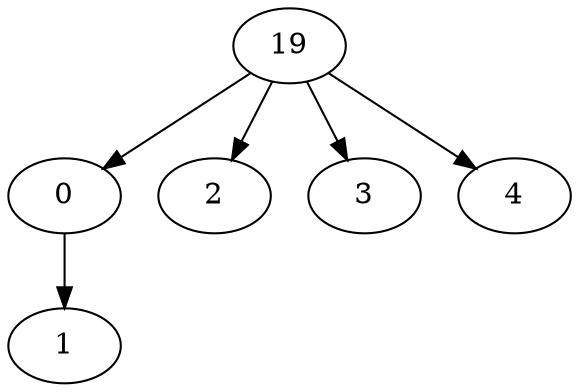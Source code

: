 digraph arbol {19 -> 0[Label=4];
0 -> 1[Label=2];
19 -> 2[Label=6];
19 -> 3[Label=6];
19 -> 4[Label=7];
}